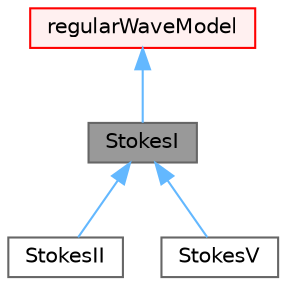 digraph "StokesI"
{
 // LATEX_PDF_SIZE
  bgcolor="transparent";
  edge [fontname=Helvetica,fontsize=10,labelfontname=Helvetica,labelfontsize=10];
  node [fontname=Helvetica,fontsize=10,shape=box,height=0.2,width=0.4];
  Node1 [id="Node000001",label="StokesI",height=0.2,width=0.4,color="gray40", fillcolor="grey60", style="filled", fontcolor="black",tooltip="Stokes I wave model."];
  Node2 -> Node1 [id="edge1_Node000001_Node000002",dir="back",color="steelblue1",style="solid",tooltip=" "];
  Node2 [id="Node000002",label="regularWaveModel",height=0.2,width=0.4,color="red", fillcolor="#FFF0F0", style="filled",URL="$classFoam_1_1waveModels_1_1regularWaveModel.html",tooltip=" "];
  Node1 -> Node16 [id="edge2_Node000001_Node000016",dir="back",color="steelblue1",style="solid",tooltip=" "];
  Node16 [id="Node000016",label="StokesII",height=0.2,width=0.4,color="gray40", fillcolor="white", style="filled",URL="$classFoam_1_1waveModels_1_1StokesII.html",tooltip="Stokes II wave model."];
  Node1 -> Node17 [id="edge3_Node000001_Node000017",dir="back",color="steelblue1",style="solid",tooltip=" "];
  Node17 [id="Node000017",label="StokesV",height=0.2,width=0.4,color="gray40", fillcolor="white", style="filled",URL="$classFoam_1_1waveModels_1_1StokesV.html",tooltip="Stokes V wave model."];
}

